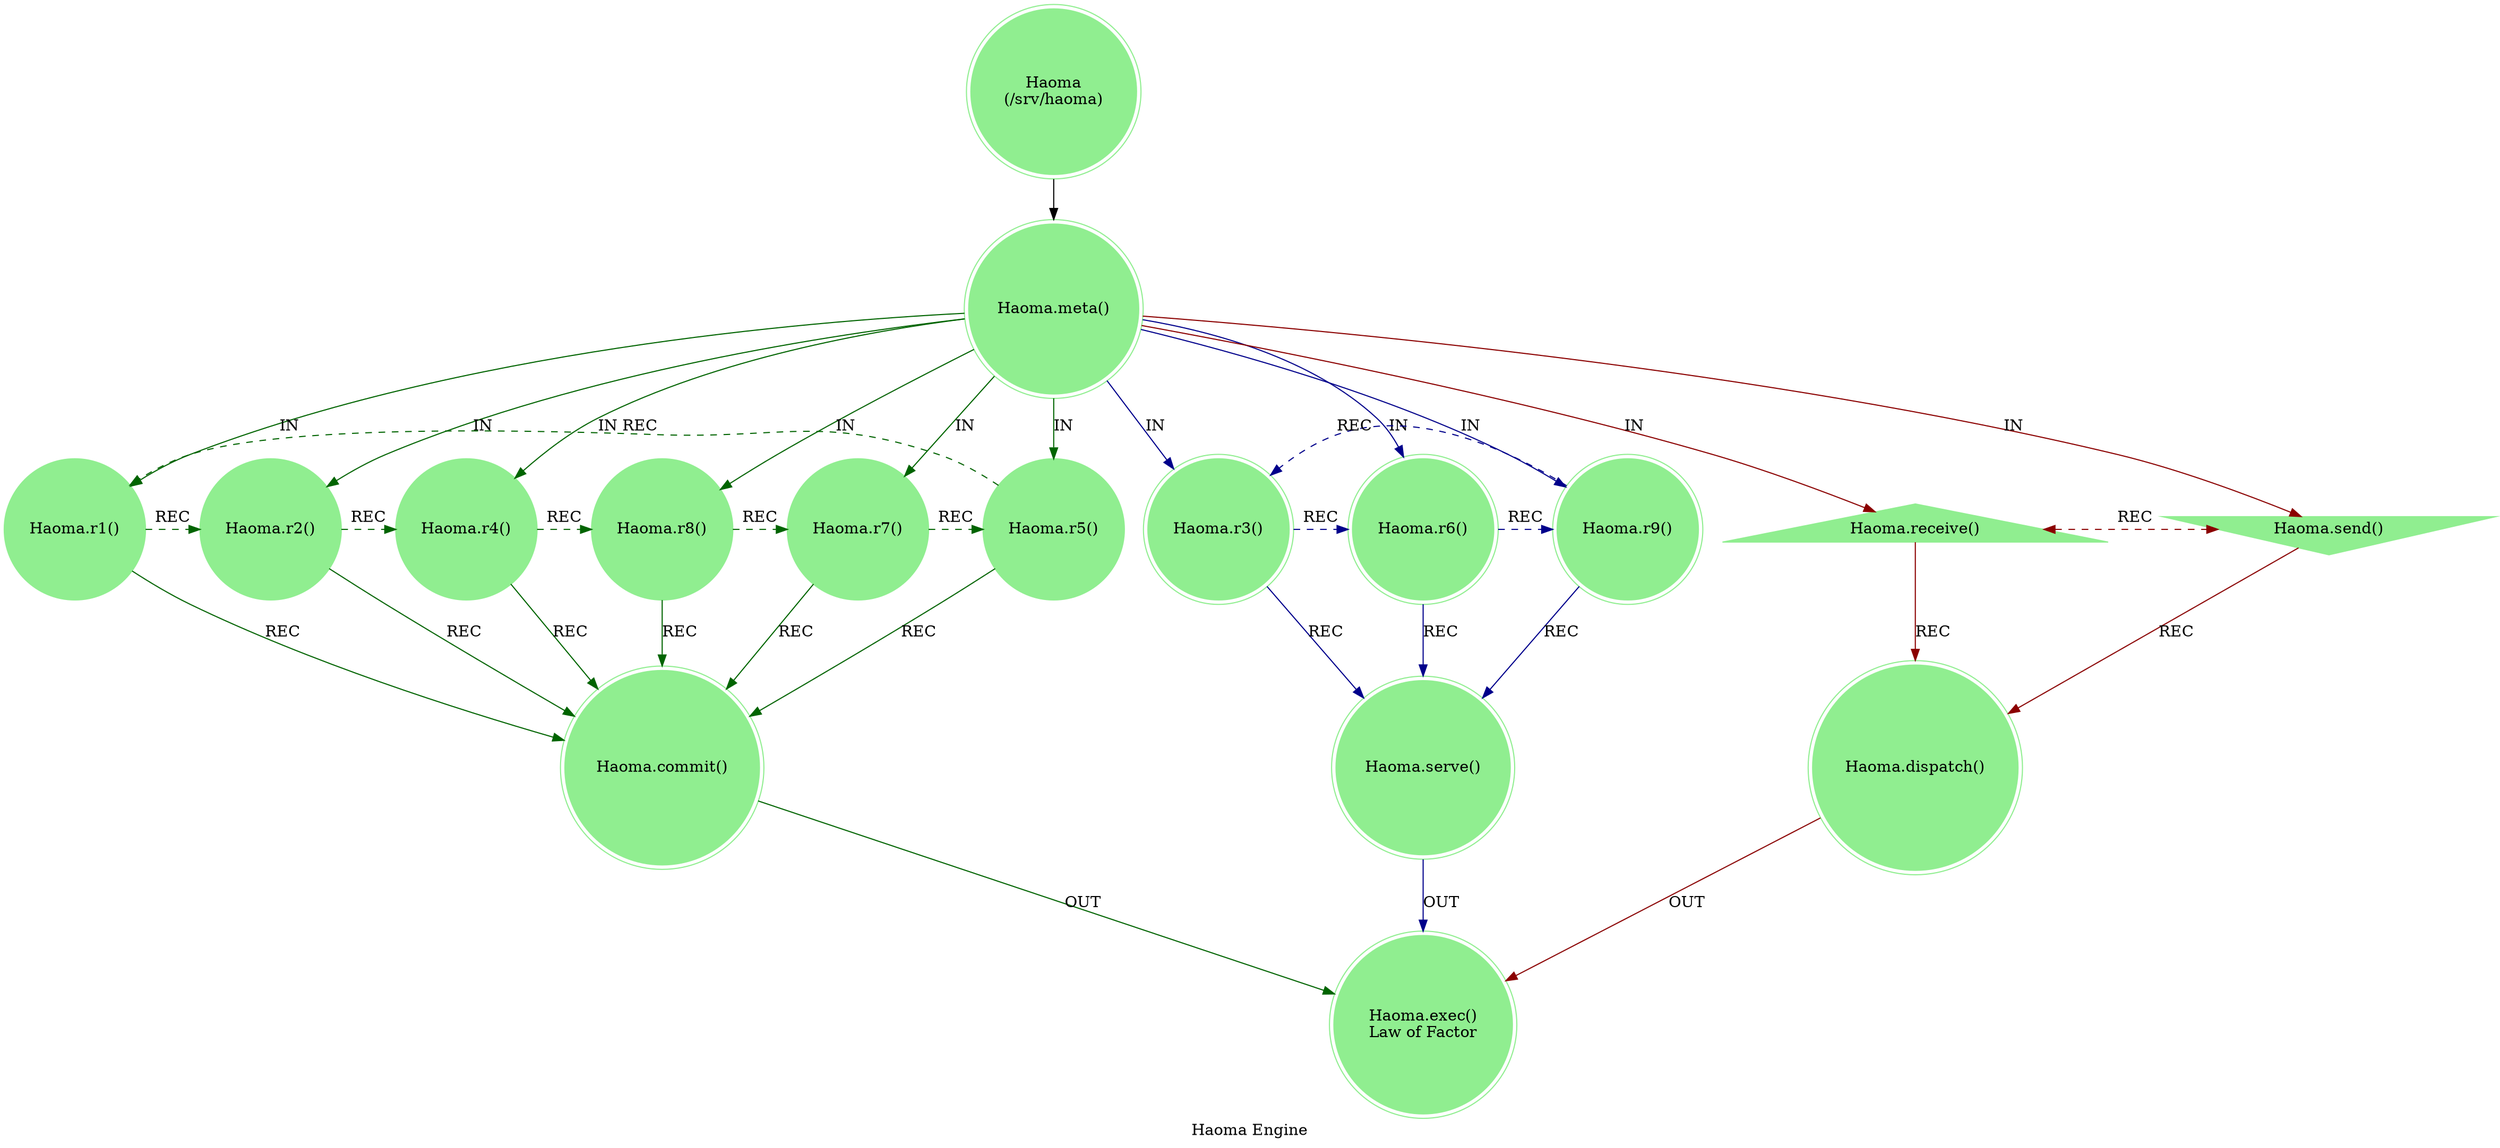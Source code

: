digraph HaomaEngine {
    label = "Haoma Engine";
    style = filled;
    color = red;
    comment = "";
    node [shape = polygon; sides = 6; style = filled; color = lightgreen;];
    
    spark_9_mythos_t [label = "Haoma\n(/srv/haoma)";shape = doublecircle;];
    
    // r0::meta();r1,r2,r4,r8,r7,r5;r3,r6,r;ra::receive(),rb::send(),rc::dispatch(),rd::commit(),re::serve(),rf::exec()
    spark_0_haoma_t [label = "Haoma.meta()";shape = doublecircle;comment = "Engine Init";];
    spark_1_haoma_t [label = "Haoma.r1()";shape = circle;comment = "";];
    spark_2_haoma_t [label = "Haoma.r2()";shape = circle;comment = "";];
    spark_4_haoma_t [label = "Haoma.r4()";shape = circle;comment = "";];
    spark_8_haoma_t [label = "Haoma.r8()";shape = circle;comment = "";];
    spark_7_haoma_t [label = "Haoma.r7()";shape = circle;comment = "";];
    spark_5_haoma_t [label = "Haoma.r5()";shape = circle;comment = "";];
    spark_3_haoma_t [label = "Haoma.r3()";shape = doublecircle;comment = "`/sys/lurd`";];
    spark_6_haoma_t [label = "Haoma.r6()";shape = doublecircle;comment = "";];
    spark_9_haoma_t [label = "Haoma.r9()";shape = doublecircle;comment = "";];
    spark_a_haoma_t [label = "Haoma.receive()";shape = triangle;comment = "";];
    spark_b_haoma_t [label = "Haoma.send()";shape = invtriangle;comment = "";];
    spark_c_haoma_t [label = "Haoma.dispatch()";shape = doublecircle;comment = "";];
    spark_d_haoma_t [label = "Haoma.commit()";shape = doublecircle;comment = "";];
    spark_e_haoma_t [label = "Haoma.serve()";shape = doublecircle;comment = "`/sys/haoma`";];
    spark_f_haoma_t [label = "Haoma.exec()\nLaw of Factor";shape = doublecircle;comment = "";];
    
    // IN = Input
    // OUT = Output
    // REC = Recursion
    spark_9_mythos_t -> spark_0_haoma_t;
    spark_0_haoma_t -> spark_a_haoma_t [label = "IN"; color = darkred; comment = "";];
    spark_0_haoma_t -> spark_b_haoma_t [label = "IN"; color = darkred; comment = "";];
    spark_0_haoma_t -> {spark_3_haoma_t spark_6_haoma_t spark_9_haoma_t} [label = "IN"; color = darkblue; comment = "";];
    spark_0_haoma_t -> {spark_1_haoma_t spark_2_haoma_t spark_4_haoma_t spark_5_haoma_t spark_7_haoma_t spark_8_haoma_t} [label = "IN"; color = darkgreen; comment = "";];
    
    {spark_a_haoma_t spark_b_haoma_t} -> spark_c_haoma_t [label = "REC"; color = darkred; comment = "";];
    {spark_3_haoma_t spark_6_haoma_t spark_9_haoma_t} -> spark_e_haoma_t [label = "REC"; color = darkblue; comment = "";];
    {spark_1_haoma_t spark_2_haoma_t spark_4_haoma_t spark_8_haoma_t spark_7_haoma_t spark_5_haoma_t} -> spark_d_haoma_t [label = "REC"; color = darkgreen; comment = "";];
    
    spark_a_haoma_t -> spark_b_haoma_t [label = "REC"; color = darkred; comment = ""; style = dashed; constraint = false; dir = both;];
    spark_3_haoma_t -> spark_6_haoma_t -> spark_9_haoma_t -> spark_3_haoma_t [label = "REC"; color = darkblue; comment = ""; style = dashed; constraint = false;];
    spark_1_haoma_t -> spark_2_haoma_t -> spark_4_haoma_t -> spark_8_haoma_t -> spark_7_haoma_t -> spark_5_haoma_t -> spark_1_haoma_t [label = "REC"; color = darkgreen; comment = ""; style = dashed; constraint = false;];
    
    spark_c_haoma_t -> spark_f_haoma_t [label = "OUT"; color = darkred; comment = "";];
    spark_d_haoma_t -> spark_f_haoma_t [label = "OUT"; color = darkgreen; comment = "";];
    spark_e_haoma_t -> spark_f_haoma_t [label = "OUT"; color = darkblue; comment = "";];
}